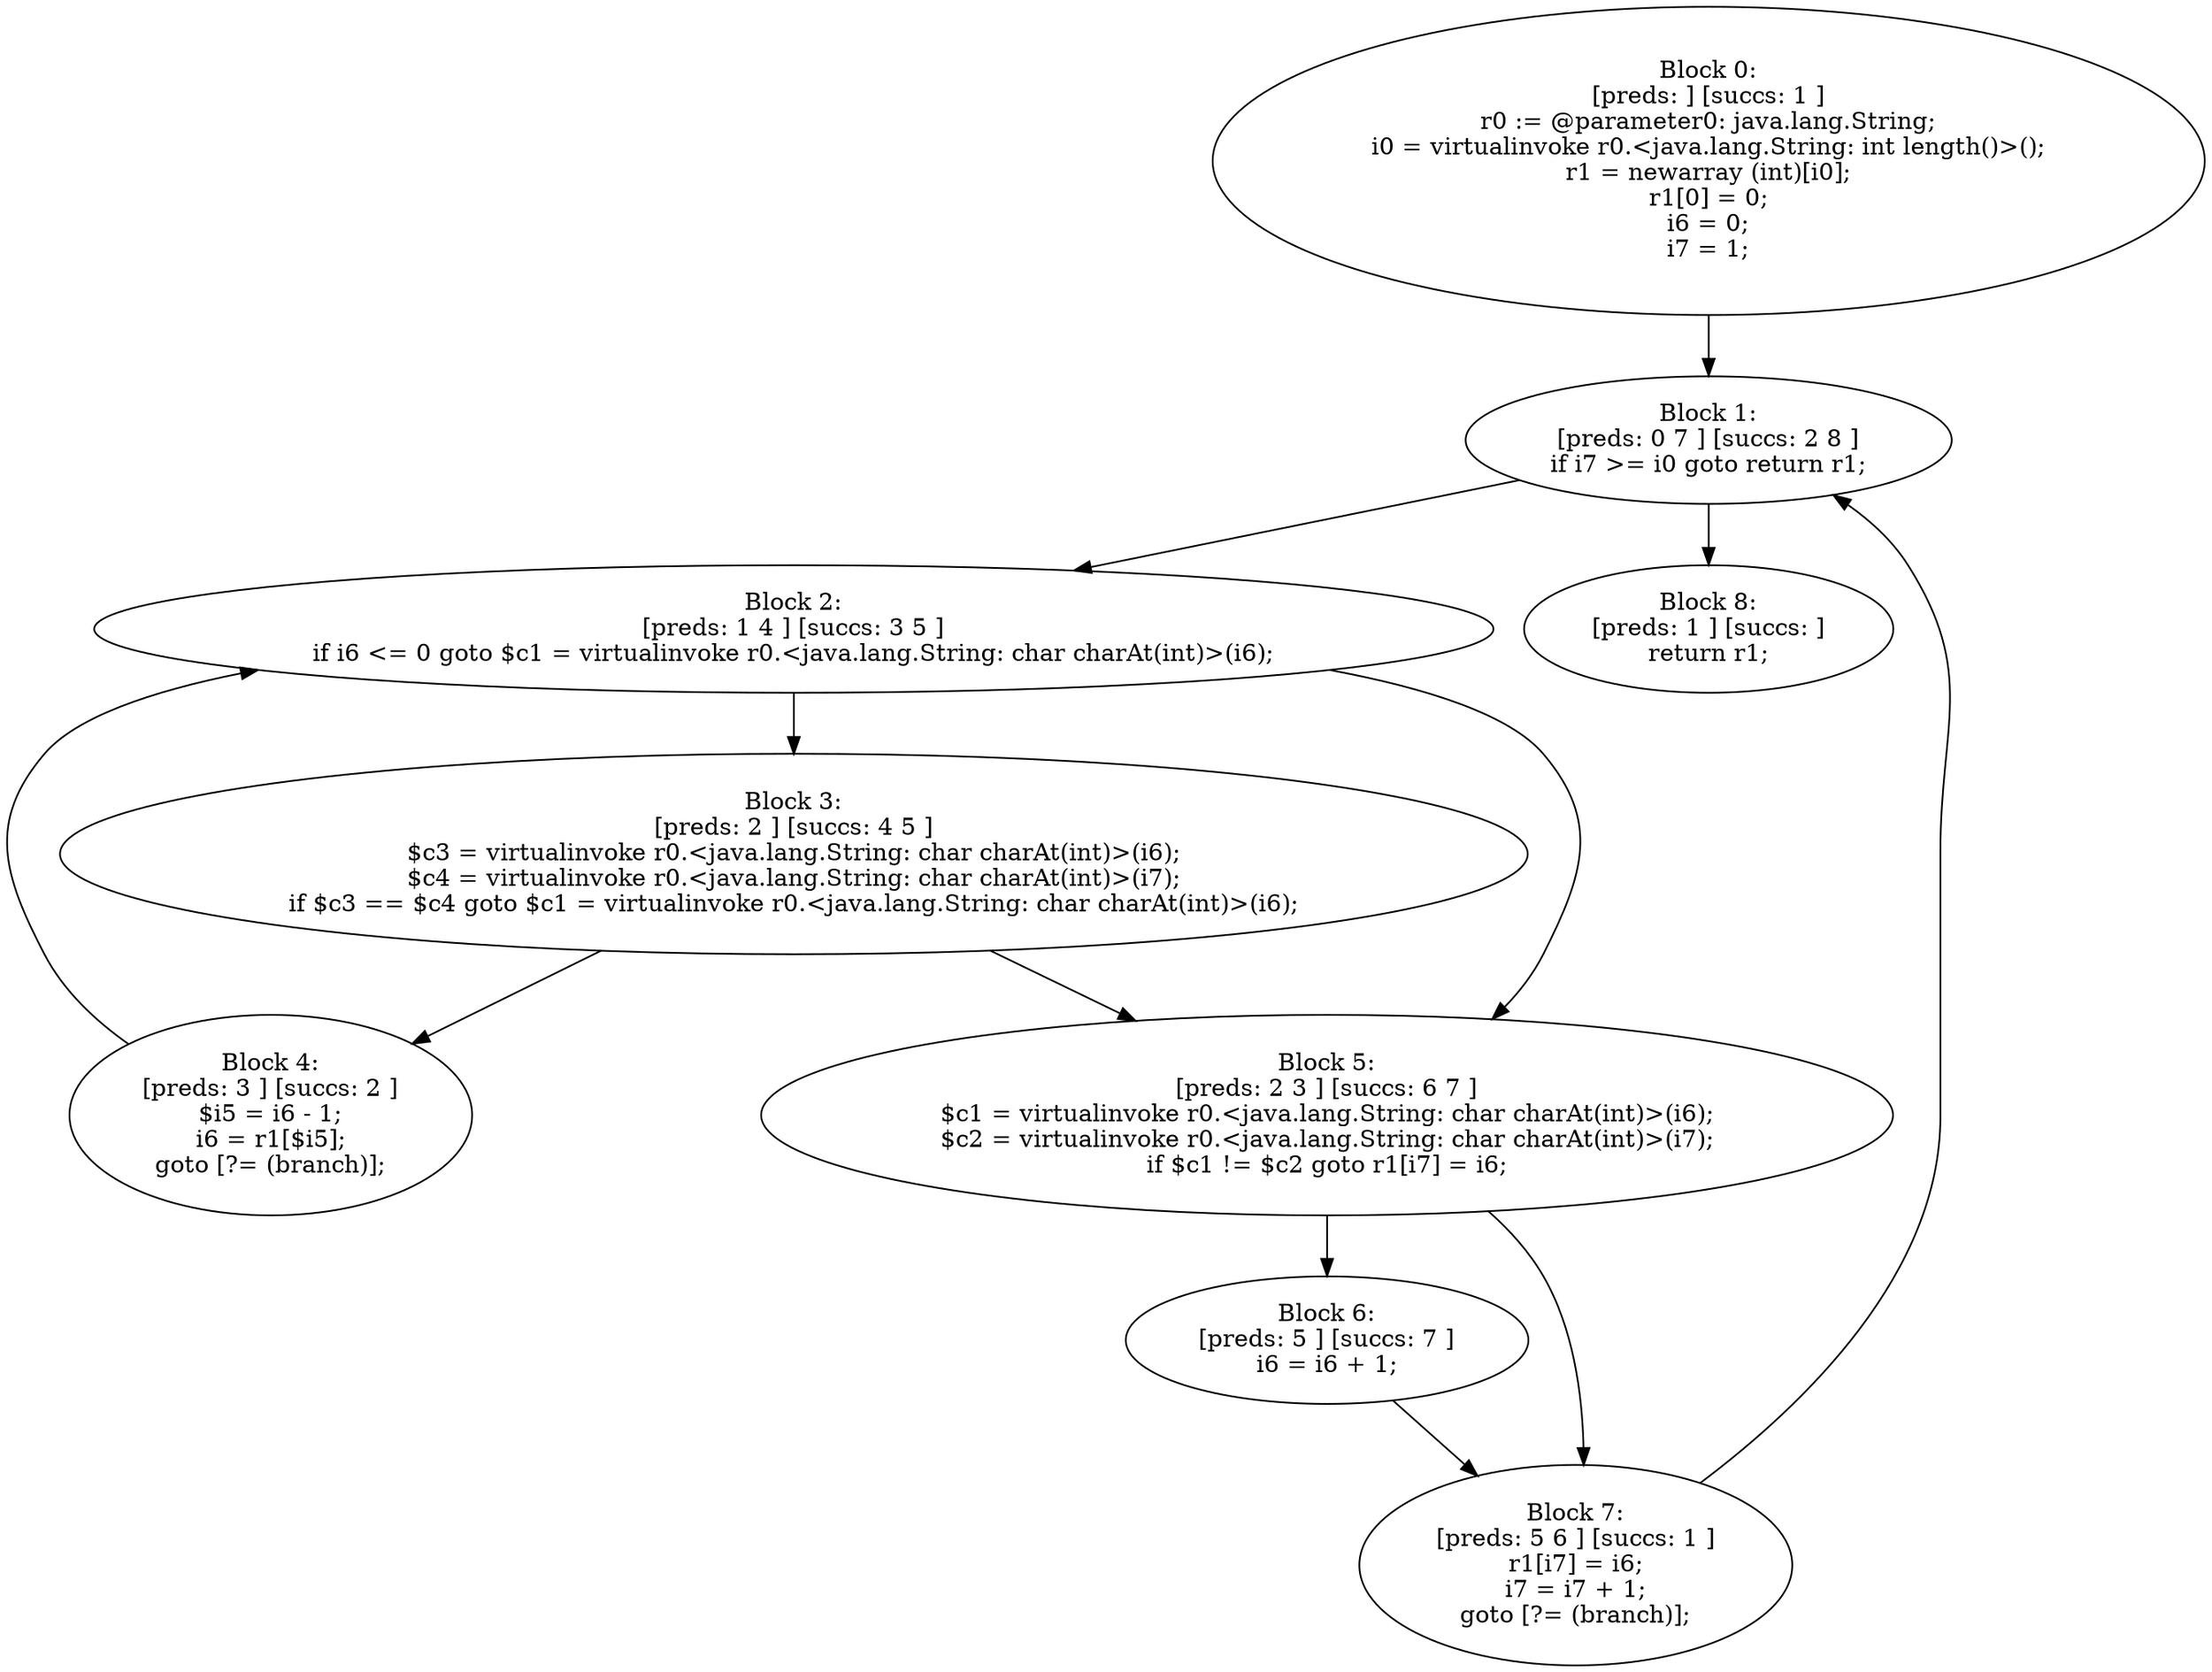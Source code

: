 digraph "unitGraph" {
    "Block 0:
[preds: ] [succs: 1 ]
r0 := @parameter0: java.lang.String;
i0 = virtualinvoke r0.<java.lang.String: int length()>();
r1 = newarray (int)[i0];
r1[0] = 0;
i6 = 0;
i7 = 1;
"
    "Block 1:
[preds: 0 7 ] [succs: 2 8 ]
if i7 >= i0 goto return r1;
"
    "Block 2:
[preds: 1 4 ] [succs: 3 5 ]
if i6 <= 0 goto $c1 = virtualinvoke r0.<java.lang.String: char charAt(int)>(i6);
"
    "Block 3:
[preds: 2 ] [succs: 4 5 ]
$c3 = virtualinvoke r0.<java.lang.String: char charAt(int)>(i6);
$c4 = virtualinvoke r0.<java.lang.String: char charAt(int)>(i7);
if $c3 == $c4 goto $c1 = virtualinvoke r0.<java.lang.String: char charAt(int)>(i6);
"
    "Block 4:
[preds: 3 ] [succs: 2 ]
$i5 = i6 - 1;
i6 = r1[$i5];
goto [?= (branch)];
"
    "Block 5:
[preds: 2 3 ] [succs: 6 7 ]
$c1 = virtualinvoke r0.<java.lang.String: char charAt(int)>(i6);
$c2 = virtualinvoke r0.<java.lang.String: char charAt(int)>(i7);
if $c1 != $c2 goto r1[i7] = i6;
"
    "Block 6:
[preds: 5 ] [succs: 7 ]
i6 = i6 + 1;
"
    "Block 7:
[preds: 5 6 ] [succs: 1 ]
r1[i7] = i6;
i7 = i7 + 1;
goto [?= (branch)];
"
    "Block 8:
[preds: 1 ] [succs: ]
return r1;
"
    "Block 0:
[preds: ] [succs: 1 ]
r0 := @parameter0: java.lang.String;
i0 = virtualinvoke r0.<java.lang.String: int length()>();
r1 = newarray (int)[i0];
r1[0] = 0;
i6 = 0;
i7 = 1;
"->"Block 1:
[preds: 0 7 ] [succs: 2 8 ]
if i7 >= i0 goto return r1;
";
    "Block 1:
[preds: 0 7 ] [succs: 2 8 ]
if i7 >= i0 goto return r1;
"->"Block 2:
[preds: 1 4 ] [succs: 3 5 ]
if i6 <= 0 goto $c1 = virtualinvoke r0.<java.lang.String: char charAt(int)>(i6);
";
    "Block 1:
[preds: 0 7 ] [succs: 2 8 ]
if i7 >= i0 goto return r1;
"->"Block 8:
[preds: 1 ] [succs: ]
return r1;
";
    "Block 2:
[preds: 1 4 ] [succs: 3 5 ]
if i6 <= 0 goto $c1 = virtualinvoke r0.<java.lang.String: char charAt(int)>(i6);
"->"Block 3:
[preds: 2 ] [succs: 4 5 ]
$c3 = virtualinvoke r0.<java.lang.String: char charAt(int)>(i6);
$c4 = virtualinvoke r0.<java.lang.String: char charAt(int)>(i7);
if $c3 == $c4 goto $c1 = virtualinvoke r0.<java.lang.String: char charAt(int)>(i6);
";
    "Block 2:
[preds: 1 4 ] [succs: 3 5 ]
if i6 <= 0 goto $c1 = virtualinvoke r0.<java.lang.String: char charAt(int)>(i6);
"->"Block 5:
[preds: 2 3 ] [succs: 6 7 ]
$c1 = virtualinvoke r0.<java.lang.String: char charAt(int)>(i6);
$c2 = virtualinvoke r0.<java.lang.String: char charAt(int)>(i7);
if $c1 != $c2 goto r1[i7] = i6;
";
    "Block 3:
[preds: 2 ] [succs: 4 5 ]
$c3 = virtualinvoke r0.<java.lang.String: char charAt(int)>(i6);
$c4 = virtualinvoke r0.<java.lang.String: char charAt(int)>(i7);
if $c3 == $c4 goto $c1 = virtualinvoke r0.<java.lang.String: char charAt(int)>(i6);
"->"Block 4:
[preds: 3 ] [succs: 2 ]
$i5 = i6 - 1;
i6 = r1[$i5];
goto [?= (branch)];
";
    "Block 3:
[preds: 2 ] [succs: 4 5 ]
$c3 = virtualinvoke r0.<java.lang.String: char charAt(int)>(i6);
$c4 = virtualinvoke r0.<java.lang.String: char charAt(int)>(i7);
if $c3 == $c4 goto $c1 = virtualinvoke r0.<java.lang.String: char charAt(int)>(i6);
"->"Block 5:
[preds: 2 3 ] [succs: 6 7 ]
$c1 = virtualinvoke r0.<java.lang.String: char charAt(int)>(i6);
$c2 = virtualinvoke r0.<java.lang.String: char charAt(int)>(i7);
if $c1 != $c2 goto r1[i7] = i6;
";
    "Block 4:
[preds: 3 ] [succs: 2 ]
$i5 = i6 - 1;
i6 = r1[$i5];
goto [?= (branch)];
"->"Block 2:
[preds: 1 4 ] [succs: 3 5 ]
if i6 <= 0 goto $c1 = virtualinvoke r0.<java.lang.String: char charAt(int)>(i6);
";
    "Block 5:
[preds: 2 3 ] [succs: 6 7 ]
$c1 = virtualinvoke r0.<java.lang.String: char charAt(int)>(i6);
$c2 = virtualinvoke r0.<java.lang.String: char charAt(int)>(i7);
if $c1 != $c2 goto r1[i7] = i6;
"->"Block 6:
[preds: 5 ] [succs: 7 ]
i6 = i6 + 1;
";
    "Block 5:
[preds: 2 3 ] [succs: 6 7 ]
$c1 = virtualinvoke r0.<java.lang.String: char charAt(int)>(i6);
$c2 = virtualinvoke r0.<java.lang.String: char charAt(int)>(i7);
if $c1 != $c2 goto r1[i7] = i6;
"->"Block 7:
[preds: 5 6 ] [succs: 1 ]
r1[i7] = i6;
i7 = i7 + 1;
goto [?= (branch)];
";
    "Block 6:
[preds: 5 ] [succs: 7 ]
i6 = i6 + 1;
"->"Block 7:
[preds: 5 6 ] [succs: 1 ]
r1[i7] = i6;
i7 = i7 + 1;
goto [?= (branch)];
";
    "Block 7:
[preds: 5 6 ] [succs: 1 ]
r1[i7] = i6;
i7 = i7 + 1;
goto [?= (branch)];
"->"Block 1:
[preds: 0 7 ] [succs: 2 8 ]
if i7 >= i0 goto return r1;
";
}
